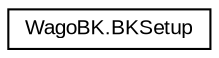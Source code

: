 digraph "Graphical Class Hierarchy"
{
  edge [fontname="Arial",fontsize="10",labelfontname="Arial",labelfontsize="10"];
  node [fontname="Arial",fontsize="10",shape=record];
  rankdir="LR";
  Node1 [label="WagoBK.BKSetup",height=0.2,width=0.4,color="black", fillcolor="white", style="filled",URL="$class_wago_b_k_1_1_b_k_setup.html",tooltip="stores setup "];
}
